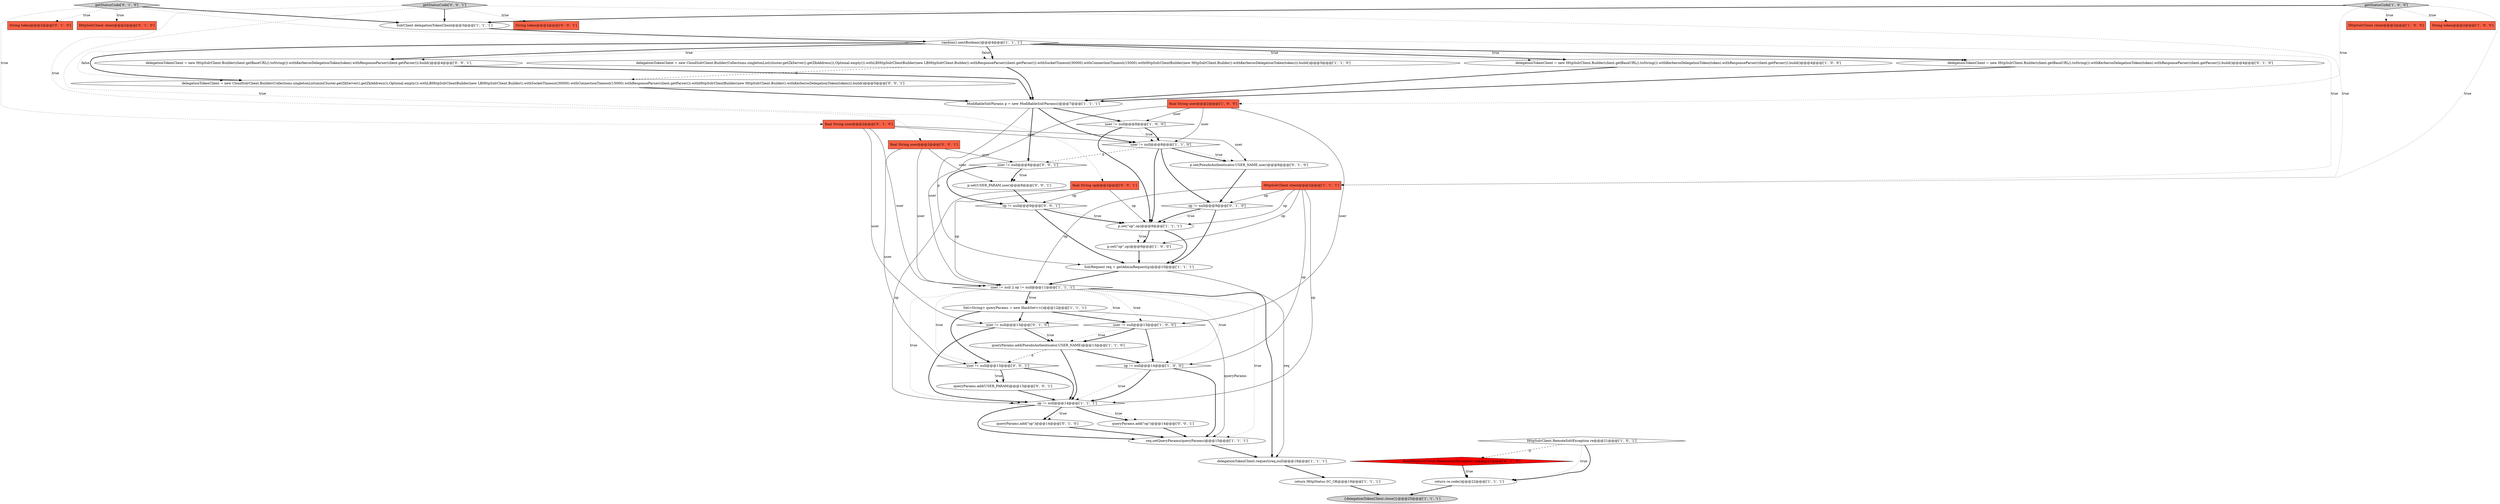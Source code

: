 digraph {
31 [style = filled, label = "p.set(PseudoAuthenticator.USER_NAME,user)@@@8@@@['0', '1', '0']", fillcolor = white, shape = ellipse image = "AAA0AAABBB2BBB"];
35 [style = filled, label = "getStatusCode['0', '1', '0']", fillcolor = lightgray, shape = diamond image = "AAA0AAABBB2BBB"];
38 [style = filled, label = "p.set(USER_PARAM,user)@@@8@@@['0', '0', '1']", fillcolor = white, shape = ellipse image = "AAA0AAABBB3BBB"];
42 [style = filled, label = "final String op@@@2@@@['0', '0', '1']", fillcolor = tomato, shape = box image = "AAA0AAABBB3BBB"];
5 [style = filled, label = "SolrClient delegationTokenClient@@@3@@@['1', '1', '1']", fillcolor = white, shape = ellipse image = "AAA0AAABBB1BBB"];
34 [style = filled, label = "op != null@@@9@@@['0', '1', '0']", fillcolor = white, shape = diamond image = "AAA0AAABBB2BBB"];
25 [style = filled, label = "HttpSolrClient client@@@2@@@['1', '1', '1']", fillcolor = tomato, shape = box image = "AAA0AAABBB1BBB"];
16 [style = filled, label = "SolrRequest req = getAdminRequest(p)@@@10@@@['1', '1', '1']", fillcolor = white, shape = ellipse image = "AAA0AAABBB1BBB"];
3 [style = filled, label = "getStatusCode['1', '0', '0']", fillcolor = lightgray, shape = diamond image = "AAA0AAABBB1BBB"];
2 [style = filled, label = "final String user@@@2@@@['1', '0', '0']", fillcolor = tomato, shape = box image = "AAA0AAABBB1BBB"];
13 [style = filled, label = "user != null@@@8@@@['1', '1', '0']", fillcolor = white, shape = diamond image = "AAA0AAABBB1BBB"];
11 [style = filled, label = "p.set(\"op\",op)@@@9@@@['1', '1', '1']", fillcolor = white, shape = ellipse image = "AAA0AAABBB1BBB"];
28 [style = filled, label = "HttpSolrClient client@@@2@@@['0', '1', '0']", fillcolor = tomato, shape = box image = "AAA0AAABBB2BBB"];
29 [style = filled, label = "delegationTokenClient = new HttpSolrClient.Builder(client.getBaseURL().toString()).withKerberosDelegationToken(token).withResponseParser(client.getParser()).build()@@@4@@@['0', '1', '0']", fillcolor = white, shape = ellipse image = "AAA0AAABBB2BBB"];
26 [style = filled, label = "queryParams.add(PseudoAuthenticator.USER_NAME)@@@13@@@['1', '1', '0']", fillcolor = white, shape = ellipse image = "AAA0AAABBB1BBB"];
18 [style = filled, label = "ModifiableSolrParams p = new ModifiableSolrParams()@@@7@@@['1', '1', '1']", fillcolor = white, shape = ellipse image = "AAA0AAABBB1BBB"];
1 [style = filled, label = "HttpSolrClient client@@@2@@@['1', '0', '0']", fillcolor = tomato, shape = box image = "AAA0AAABBB1BBB"];
0 [style = filled, label = "user != null || op != null@@@11@@@['1', '1', '1']", fillcolor = white, shape = diamond image = "AAA0AAABBB1BBB"];
36 [style = filled, label = "BaseHttpSolrClient.RemoteSolrException re@@@21@@@['0', '1', '0']", fillcolor = red, shape = diamond image = "AAA1AAABBB2BBB"];
7 [style = filled, label = "delegationTokenClient = new HttpSolrClient.Builder(client.getBaseURL().toString()).withKerberosDelegationToken(token).withResponseParser(client.getParser()).build()@@@4@@@['1', '0', '0']", fillcolor = white, shape = ellipse image = "AAA0AAABBB1BBB"];
9 [style = filled, label = "delegationTokenClient.request(req,null)@@@18@@@['1', '1', '1']", fillcolor = white, shape = ellipse image = "AAA0AAABBB1BBB"];
21 [style = filled, label = "delegationTokenClient = new CloudSolrClient.Builder(Collections.singletonList(cluster.getZkServer().getZkAddress()),Optional.empty()).withLBHttpSolrClientBuilder(new LBHttpSolrClient.Builder().withResponseParser(client.getParser()).withSocketTimeout(30000).withConnectionTimeout(15000).withHttpSolrClientBuilder(new HttpSolrClient.Builder().withKerberosDelegationToken(token))).build()@@@5@@@['1', '1', '0']", fillcolor = white, shape = ellipse image = "AAA0AAABBB1BBB"];
39 [style = filled, label = "String token@@@2@@@['0', '0', '1']", fillcolor = tomato, shape = box image = "AAA0AAABBB3BBB"];
47 [style = filled, label = "op != null@@@9@@@['0', '0', '1']", fillcolor = white, shape = diamond image = "AAA0AAABBB3BBB"];
23 [style = filled, label = "req.setQueryParams(queryParams)@@@15@@@['1', '1', '1']", fillcolor = white, shape = ellipse image = "AAA0AAABBB1BBB"];
45 [style = filled, label = "user != null@@@13@@@['0', '0', '1']", fillcolor = white, shape = diamond image = "AAA0AAABBB3BBB"];
22 [style = filled, label = "op != null@@@14@@@['1', '1', '1']", fillcolor = white, shape = diamond image = "AAA0AAABBB1BBB"];
6 [style = filled, label = "HttpSolrClient.RemoteSolrException re@@@21@@@['1', '0', '1']", fillcolor = white, shape = diamond image = "AAA0AAABBB1BBB"];
12 [style = filled, label = "random().nextBoolean()@@@4@@@['1', '1', '1']", fillcolor = white, shape = diamond image = "AAA0AAABBB1BBB"];
40 [style = filled, label = "queryParams.add(USER_PARAM)@@@13@@@['0', '0', '1']", fillcolor = white, shape = ellipse image = "AAA0AAABBB3BBB"];
27 [style = filled, label = "String token@@@2@@@['0', '1', '0']", fillcolor = tomato, shape = box image = "AAA0AAABBB2BBB"];
14 [style = filled, label = "user != null@@@13@@@['1', '0', '0']", fillcolor = white, shape = diamond image = "AAA0AAABBB1BBB"];
15 [style = filled, label = "{delegationTokenClient.close()}@@@25@@@['1', '1', '1']", fillcolor = lightgray, shape = ellipse image = "AAA0AAABBB1BBB"];
4 [style = filled, label = "Set<String> queryParams = new HashSet<>()@@@12@@@['1', '1', '1']", fillcolor = white, shape = ellipse image = "AAA0AAABBB1BBB"];
44 [style = filled, label = "queryParams.add(\"op\")@@@14@@@['0', '0', '1']", fillcolor = white, shape = ellipse image = "AAA0AAABBB3BBB"];
48 [style = filled, label = "getStatusCode['0', '0', '1']", fillcolor = lightgray, shape = diamond image = "AAA0AAABBB3BBB"];
32 [style = filled, label = "user != null@@@13@@@['0', '1', '0']", fillcolor = white, shape = diamond image = "AAA0AAABBB2BBB"];
41 [style = filled, label = "user != null@@@8@@@['0', '0', '1']", fillcolor = white, shape = diamond image = "AAA0AAABBB3BBB"];
17 [style = filled, label = "return HttpStatus.SC_OK@@@19@@@['1', '1', '1']", fillcolor = white, shape = ellipse image = "AAA0AAABBB1BBB"];
20 [style = filled, label = "String token@@@2@@@['1', '0', '0']", fillcolor = tomato, shape = box image = "AAA0AAABBB1BBB"];
33 [style = filled, label = "final String user@@@2@@@['0', '1', '0']", fillcolor = tomato, shape = box image = "AAA0AAABBB2BBB"];
43 [style = filled, label = "delegationTokenClient = new HttpSolrClient.Builder(client.getBaseURL().toString()).withKerberosDelegationToken(token).withResponseParser(client.getParser()).build()@@@4@@@['0', '0', '1']", fillcolor = white, shape = ellipse image = "AAA0AAABBB3BBB"];
8 [style = filled, label = "user != null@@@8@@@['1', '0', '0']", fillcolor = white, shape = diamond image = "AAA0AAABBB1BBB"];
30 [style = filled, label = "queryParams.add(\"op\")@@@14@@@['0', '1', '0']", fillcolor = white, shape = ellipse image = "AAA0AAABBB2BBB"];
46 [style = filled, label = "delegationTokenClient = new CloudSolrClient.Builder(Collections.singletonList(miniCluster.getZkServer().getZkAddress()),Optional.empty()).withLBHttpSolrClientBuilder(new LBHttpSolrClient.Builder().withSocketTimeout(30000).withConnectionTimeout(15000).withResponseParser(client.getParser()).withHttpSolrClientBuilder(new HttpSolrClient.Builder().withKerberosDelegationToken(token))).build()@@@5@@@['0', '0', '1']", fillcolor = white, shape = ellipse image = "AAA0AAABBB3BBB"];
19 [style = filled, label = "op != null@@@14@@@['1', '0', '0']", fillcolor = white, shape = diamond image = "AAA0AAABBB1BBB"];
10 [style = filled, label = "p.set(\"op\",op)@@@9@@@['1', '0', '0']", fillcolor = white, shape = ellipse image = "AAA0AAABBB1BBB"];
37 [style = filled, label = "final String user@@@2@@@['0', '0', '1']", fillcolor = tomato, shape = box image = "AAA0AAABBB3BBB"];
24 [style = filled, label = "return re.code()@@@22@@@['1', '1', '1']", fillcolor = white, shape = ellipse image = "AAA0AAABBB1BBB"];
42->11 [style = solid, label="op"];
2->8 [style = solid, label="user"];
16->0 [style = bold, label=""];
32->22 [style = bold, label=""];
0->19 [style = dotted, label="true"];
14->26 [style = dotted, label="true"];
43->18 [style = bold, label=""];
16->9 [style = solid, label="req"];
13->41 [style = dashed, label="0"];
3->25 [style = dotted, label="true"];
41->38 [style = dotted, label="true"];
12->7 [style = bold, label=""];
21->18 [style = bold, label=""];
26->22 [style = bold, label=""];
22->30 [style = bold, label=""];
29->18 [style = bold, label=""];
47->11 [style = bold, label=""];
44->23 [style = bold, label=""];
45->40 [style = dotted, label="true"];
3->5 [style = bold, label=""];
36->24 [style = bold, label=""];
48->39 [style = dotted, label="true"];
45->22 [style = bold, label=""];
6->36 [style = dashed, label="0"];
48->25 [style = dotted, label="true"];
2->13 [style = solid, label="user"];
40->22 [style = bold, label=""];
25->11 [style = solid, label="op"];
13->31 [style = bold, label=""];
22->44 [style = dotted, label="true"];
25->19 [style = solid, label="op"];
8->11 [style = bold, label=""];
36->24 [style = dotted, label="true"];
33->32 [style = solid, label="user"];
11->16 [style = bold, label=""];
13->34 [style = bold, label=""];
0->45 [style = dotted, label="true"];
37->38 [style = solid, label="user"];
12->21 [style = dotted, label="false"];
26->45 [style = dashed, label="0"];
12->21 [style = bold, label=""];
11->10 [style = dotted, label="true"];
9->17 [style = bold, label=""];
35->33 [style = dotted, label="true"];
13->11 [style = bold, label=""];
22->23 [style = bold, label=""];
32->26 [style = bold, label=""];
35->5 [style = bold, label=""];
4->45 [style = bold, label=""];
37->41 [style = solid, label="user"];
12->29 [style = bold, label=""];
42->22 [style = solid, label="op"];
19->22 [style = dotted, label="true"];
17->15 [style = bold, label=""];
38->47 [style = bold, label=""];
25->34 [style = solid, label="op"];
41->38 [style = bold, label=""];
0->14 [style = dotted, label="true"];
48->5 [style = bold, label=""];
18->41 [style = bold, label=""];
12->7 [style = dotted, label="true"];
33->0 [style = solid, label="user"];
19->22 [style = bold, label=""];
3->1 [style = dotted, label="true"];
47->16 [style = bold, label=""];
35->25 [style = dotted, label="true"];
22->44 [style = bold, label=""];
21->46 [style = dashed, label="0"];
37->0 [style = solid, label="user"];
18->16 [style = solid, label="p"];
6->24 [style = dotted, label="true"];
2->0 [style = solid, label="user"];
4->14 [style = bold, label=""];
25->10 [style = solid, label="op"];
0->4 [style = dotted, label="true"];
34->11 [style = dotted, label="true"];
12->43 [style = dotted, label="true"];
47->11 [style = dotted, label="true"];
14->19 [style = bold, label=""];
6->24 [style = bold, label=""];
42->0 [style = solid, label="op"];
26->19 [style = bold, label=""];
46->18 [style = bold, label=""];
31->34 [style = bold, label=""];
2->14 [style = solid, label="user"];
12->46 [style = bold, label=""];
10->16 [style = bold, label=""];
11->10 [style = bold, label=""];
34->16 [style = bold, label=""];
7->18 [style = bold, label=""];
0->23 [style = dotted, label="true"];
18->8 [style = bold, label=""];
41->47 [style = bold, label=""];
8->13 [style = dotted, label="true"];
0->32 [style = dotted, label="true"];
12->43 [style = bold, label=""];
45->40 [style = bold, label=""];
8->13 [style = bold, label=""];
24->15 [style = bold, label=""];
48->37 [style = dotted, label="true"];
33->31 [style = solid, label="user"];
0->9 [style = bold, label=""];
25->22 [style = solid, label="op"];
12->29 [style = dotted, label="true"];
4->23 [style = solid, label="queryParams"];
48->42 [style = dotted, label="true"];
30->23 [style = bold, label=""];
42->47 [style = solid, label="op"];
25->0 [style = solid, label="op"];
37->45 [style = solid, label="user"];
34->11 [style = bold, label=""];
0->22 [style = dotted, label="true"];
14->26 [style = bold, label=""];
13->31 [style = dotted, label="true"];
35->27 [style = dotted, label="true"];
5->12 [style = bold, label=""];
0->4 [style = bold, label=""];
33->13 [style = solid, label="user"];
19->23 [style = bold, label=""];
18->13 [style = bold, label=""];
35->28 [style = dotted, label="true"];
32->26 [style = dotted, label="true"];
22->30 [style = dotted, label="true"];
23->9 [style = bold, label=""];
12->46 [style = dotted, label="false"];
4->32 [style = bold, label=""];
3->2 [style = dotted, label="true"];
3->20 [style = dotted, label="true"];
}
